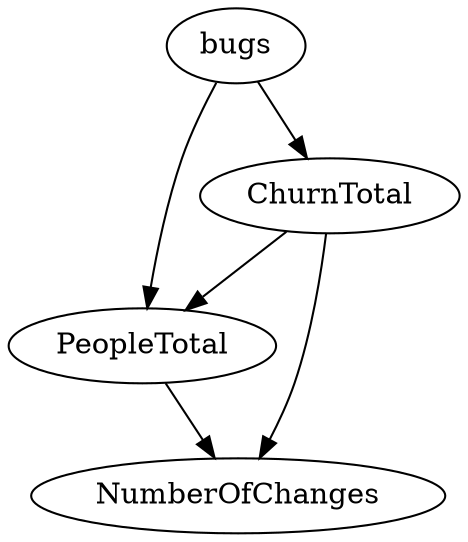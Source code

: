 digraph {
   PeopleTotal;
   NumberOfChanges;
   ChurnTotal;
   bugs;
   PeopleTotal -> NumberOfChanges;
   ChurnTotal -> PeopleTotal;
   ChurnTotal -> NumberOfChanges;
   bugs -> PeopleTotal;
   bugs -> ChurnTotal;
}
